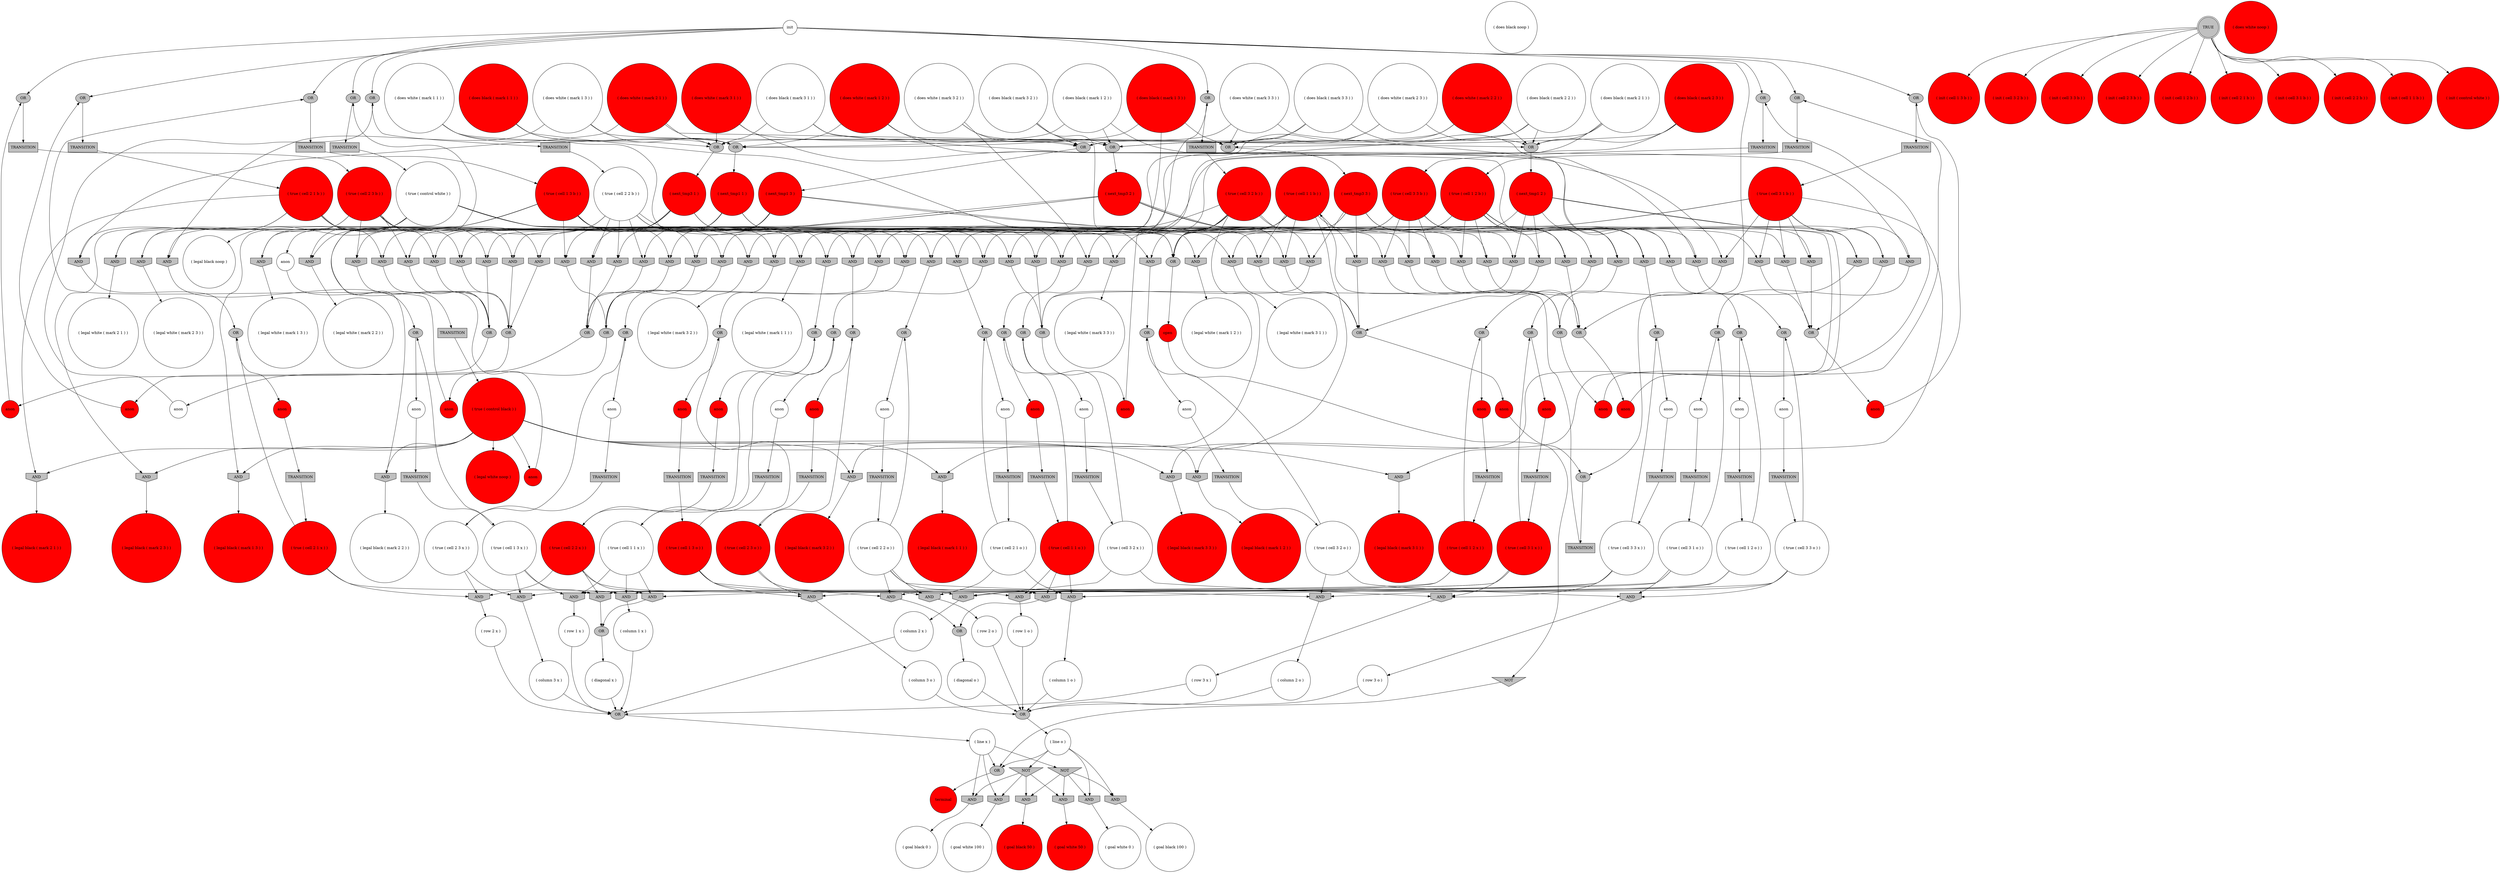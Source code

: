 digraph propNet
{
	"@3110bf99"[shape=ellipse, style= filled, fillcolor=grey, label="OR"]; "@3110bf99"->"@4292eef9"; 
	"@19ca3c6a"[shape=circle, style= filled, fillcolor=red, label="( does black ( mark 1 3 ) )"]; "@19ca3c6a"->"@6bd44467"; "@19ca3c6a"->"@38c57101"; "@19ca3c6a"->"@6db66c18"; 
	"@6189c841"[shape=box, style= filled, fillcolor=grey, label="TRANSITION"]; "@6189c841"->"@6d29cb02"; 
	"@5b16443e"[shape=box, style= filled, fillcolor=grey, label="TRANSITION"]; "@5b16443e"->"@61f283d1"; 
	"@505acb8b"[shape=ellipse, style= filled, fillcolor=grey, label="OR"]; "@505acb8b"->"@78e93be3"; 
	"@2fbb1447"[shape=box, style= filled, fillcolor=grey, label="TRANSITION"]; "@2fbb1447"->"@8801cab"; 
	"@41f6a5e9"[shape=circle, style= filled, fillcolor=red, label="anon"]; "@41f6a5e9"->"@2bffef5a"; 
	"@5a959fa9"[shape=circle, style= filled, fillcolor=red, label="( legal black ( mark 1 3 ) )"]; 
	"@13159de7"[shape=invhouse, style= filled, fillcolor=grey, label="AND"]; "@13159de7"->"@fe87641"; 
	"@64e6c17"[shape=box, style= filled, fillcolor=grey, label="TRANSITION"]; "@64e6c17"->"@45aba779"; 
	"@5a87c958"[shape=invhouse, style= filled, fillcolor=grey, label="AND"]; "@5a87c958"->"@d689844"; 
	"@4ae2f910"[shape=invhouse, style= filled, fillcolor=grey, label="AND"]; "@4ae2f910"->"@5af3a14"; 
	"@7cbda672"[shape=circle, style= filled, fillcolor=white, label="( does black noop )"]; 
	"@46e6e5f1"[shape=circle, style= filled, fillcolor=red, label="anon"]; "@46e6e5f1"->"@6b0d29c2"; 
	"@222f808"[shape=box, style= filled, fillcolor=grey, label="TRANSITION"]; "@222f808"->"@5e0ed38d"; 
	"@67588300"[shape=invhouse, style= filled, fillcolor=grey, label="AND"]; "@67588300"->"@18977673"; 
	"@5eef4879"[shape=ellipse, style= filled, fillcolor=grey, label="OR"]; "@5eef4879"->"@2f7f30a0"; 
	"@513fc475"[shape=circle, style= filled, fillcolor=red, label="( init ( cell 1 3 b ) )"]; 
	"@302b3e2e"[shape=invhouse, style= filled, fillcolor=grey, label="AND"]; "@302b3e2e"->"@5c924417"; 
	"@1bbbefea"[shape=box, style= filled, fillcolor=grey, label="TRANSITION"]; "@1bbbefea"->"@54b0bf64"; 
	"@78dee892"[shape=box, style= filled, fillcolor=grey, label="TRANSITION"]; "@78dee892"->"@1f62fe39"; 
	"@501eb4af"[shape=circle, style= filled, fillcolor=white, label="anon"]; "@501eb4af"->"@3b577220"; 
	"@19ac1e25"[shape=invhouse, style= filled, fillcolor=grey, label="AND"]; "@19ac1e25"->"@2ecaa79e"; 
	"@10bb3372"[shape=circle, style= filled, fillcolor=white, label="( column 1 o )"]; "@10bb3372"->"@15cfd851"; 
	"@48d755a0"[shape=invhouse, style= filled, fillcolor=grey, label="AND"]; "@48d755a0"->"@76e02677"; 
	"@46a32efb"[shape=invhouse, style= filled, fillcolor=grey, label="AND"]; "@46a32efb"->"@78bcf8b5"; 
	"@163bb430"[shape=circle, style= filled, fillcolor=red, label="anon"]; "@163bb430"->"@1d9ee9af"; 
	"@416ed704"[shape=circle, style= filled, fillcolor=red, label="( legal black ( mark 1 1 ) )"]; 
	"@1e837bf5"[shape=invhouse, style= filled, fillcolor=grey, label="AND"]; "@1e837bf5"->"@6721a061"; 
	"@55950722"[shape=invhouse, style= filled, fillcolor=grey, label="AND"]; "@55950722"->"@280685d4"; 
	"@a087c6e"[shape=circle, style= filled, fillcolor=white, label="( diagonal o )"]; "@a087c6e"->"@15cfd851"; 
	"@6195772e"[shape=circle, style= filled, fillcolor=white, label="( legal black ( mark 2 2 ) )"]; 
	"@183c3473"[shape=circle, style= filled, fillcolor=red, label="anon"]; "@183c3473"->"@4f83f9df"; 
	"@11f6c67d"[shape=circle, style= filled, fillcolor=white, label="( goal black 0 )"]; 
	"@5f33bcc2"[shape=circle, style= filled, fillcolor=white, label="( does black ( mark 2 1 ) )"]; "@5f33bcc2"->"@67588300"; "@5f33bcc2"->"@1c48b34d"; "@5f33bcc2"->"@84fc04d"; 
	"@18a062f6"[shape=circle, style= filled, fillcolor=white, label="( column 3 x )"]; "@18a062f6"->"@6417ad4"; 
	"@724df132"[shape=box, style= filled, fillcolor=grey, label="TRANSITION"]; "@724df132"->"@7e207abc"; 
	"@42d7ecc1"[shape=invhouse, style= filled, fillcolor=grey, label="AND"]; "@42d7ecc1"->"@a1d2332"; 
	"@4292eef9"[shape=circle, style= filled, fillcolor=white, label="anon"]; "@4292eef9"->"@5b16443e"; 
	"@55a5cd40"[shape=ellipse, style= filled, fillcolor=grey, label="OR"]; "@55a5cd40"->"@784650ad"; 
	"@8801cab"[shape=circle, style= filled, fillcolor=white, label="( true ( cell 3 3 o ) )"]; "@8801cab"->"@39d36faa"; "@8801cab"->"@3c873f94"; "@8801cab"->"@7e8027cd"; "@8801cab"->"@1b225d5d"; 
	"@4a86dd77"[shape=invhouse, style= filled, fillcolor=grey, label="AND"]; "@4a86dd77"->"@4e2d4656"; 
	"@19fa3f20"[shape=invhouse, style= filled, fillcolor=grey, label="AND"]; "@19fa3f20"->"@7afd3d0d"; 
	"@5c35d5da"[shape=circle, style= filled, fillcolor=red, label="( true ( cell 2 1 x ) )"]; "@5c35d5da"->"@505acb8b"; "@5c35d5da"->"@2c651db0"; "@5c35d5da"->"@4a86dd77"; 
	"@702fdd9e"[shape=invhouse, style= filled, fillcolor=grey, label="AND"]; "@702fdd9e"->"@546cd6f8"; 
	"@30762031"[shape=invhouse, style= filled, fillcolor=grey, label="AND"]; "@30762031"->"@fe87641"; 
	"@6cb433ce"[shape=circle, style= filled, fillcolor=white, label="( legal white ( mark 3 3 ) )"]; 
	"@277b1121"[shape=invtriangle, style= filled, fillcolor=grey, label="NOT"]; "@277b1121"->"@633fa514"; 
	"@36110a42"[shape=circle, style= filled, fillcolor=white, label="( legal white ( mark 2 2 ) )"]; 
	"@5d5775df"[shape=circle, style= filled, fillcolor=white, label="anon"]; "@5d5775df"->"@724df132"; 
	"@6742f991"[shape=invhouse, style= filled, fillcolor=grey, label="AND"]; "@6742f991"->"@502e12e5"; 
	"@d689844"[shape=ellipse, style= filled, fillcolor=grey, label="OR"]; "@d689844"->"@4de49f3c"; 
	"@1b0c366b"[shape=circle, style= filled, fillcolor=white, label="( does white ( mark 3 3 ) )"]; "@1b0c366b"->"@27e0b4d8"; "@1b0c366b"->"@6bd44467"; "@1b0c366b"->"@7b79f9d"; 
	"@1cfe4382"[shape=circle, style= filled, fillcolor=red, label="( init ( cell 3 2 b ) )"]; 
	"@7fe184a1"[shape=circle, style= filled, fillcolor=white, label="anon"]; "@7fe184a1"->"@18142dc4"; 
	"@45553d72"[shape=invhouse, style= filled, fillcolor=grey, label="AND"]; "@45553d72"->"@231d8cb8"; 
	"@1080b7fd"[shape=circle, style= filled, fillcolor=white, label="init"]; "@1080b7fd"->"@4b37537"; "@1080b7fd"->"@6b0d29c2"; "@1080b7fd"->"@72af4b81"; "@1080b7fd"->"@591b1427"; "@1080b7fd"->"@59615389"; "@1080b7fd"->"@52863cf9"; "@1080b7fd"->"@d3eb77e"; "@1080b7fd"->"@2d30b676"; "@1080b7fd"->"@c83a25"; "@1080b7fd"->"@21d4704a"; 
	"@50ec4d43"[shape=invtriangle, style= filled, fillcolor=grey, label="NOT"]; "@50ec4d43"->"@442a188b"; "@50ec4d43"->"@7440dada"; "@50ec4d43"->"@49c49336"; "@50ec4d43"->"@7259f1b0"; 
	"@65e1e6bc"[shape=circle, style= filled, fillcolor=red, label="( legal black ( mark 2 3 ) )"]; 
	"@f3d6fa4"[shape=invhouse, style= filled, fillcolor=grey, label="AND"]; "@f3d6fa4"->"@5c924417"; 
	"@6926efcb"[shape=circle, style= filled, fillcolor=white, label="( does white ( mark 1 1 ) )"]; "@6926efcb"->"@6db66c18"; "@6926efcb"->"@84fc04d"; "@6926efcb"->"@19fa3f20"; 
	"@47ee14d4"[shape=invhouse, style= filled, fillcolor=grey, label="AND"]; "@47ee14d4"->"@6721a061"; 
	"@521b95a"[shape=invhouse, style= filled, fillcolor=grey, label="AND"]; "@521b95a"->"@7c91b50f"; 
	"@422fe512"[shape=invhouse, style= filled, fillcolor=grey, label="AND"]; "@422fe512"->"@7ca63acc"; 
	"@2f7f30a0"[shape=circle, style= filled, fillcolor=red, label="anon"]; "@2f7f30a0"->"@78dee892"; 
	"@5af3a14"[shape=circle, style= filled, fillcolor=red, label="( legal black ( mark 3 3 ) )"]; 
	"@23f5736c"[shape=invhouse, style= filled, fillcolor=grey, label="AND"]; "@23f5736c"->"@110fbbf2"; 
	"@66a01572"[shape=invhouse, style= filled, fillcolor=grey, label="AND"]; "@66a01572"->"@6721a061"; 
	"@ceaf7f0"[shape=ellipse, style= filled, fillcolor=grey, label="OR"]; "@ceaf7f0"->"@163bb430"; 
	"@4ebca121"[shape=ellipse, style= filled, fillcolor=grey, label="OR"]; "@4ebca121"->"@41f6a5e9"; 
	"@502e12e5"[shape=ellipse, style= filled, fillcolor=grey, label="OR"]; "@502e12e5"->"@daa183"; 
	"@61f283d1"[shape=circle, style= filled, fillcolor=white, label="( true ( cell 3 2 o ) )"]; "@61f283d1"->"@3110bf99"; "@61f283d1"->"@639f8c4a"; "@61f283d1"->"@1b225d5d"; 
	"@34e6f781"[shape=circle, style= filled, fillcolor=white, label="( line x )"]; "@34e6f781"->"@1f9907ee"; "@34e6f781"->"@633fa514"; "@34e6f781"->"@50ec4d43"; "@34e6f781"->"@6915fc29"; 
	"@7fb85da4"[shape=invhouse, style= filled, fillcolor=grey, label="AND"]; "@7fb85da4"->"@2ecaa79e"; 
	"@33f85208"[shape=circle, style= filled, fillcolor=red, label="( true ( cell 3 3 b ) )"]; "@33f85208"->"@48e10ee0"; "@33f85208"->"@5bef45fa"; "@33f85208"->"@27e0b4d8"; "@33f85208"->"@c923822"; "@33f85208"->"@6d6dac7b"; "@33f85208"->"@13a7c48c"; "@33f85208"->"@30762031"; "@33f85208"->"@13159de7"; "@33f85208"->"@4ae2f910"; 
	"@3c873f94"[shape=ellipse, style= filled, fillcolor=grey, label="OR"]; "@3c873f94"->"@535f2c97"; 
	"@780e4aa6"[shape=circle, style= filled, fillcolor=red, label="anon"]; "@780e4aa6"->"@591b1427"; 
	"@4d36bf62"[shape=circle, style= filled, fillcolor=white, label="( does black ( mark 1 2 ) )"]; "@4d36bf62"->"@469cbc0d"; "@4d36bf62"->"@45553d72"; "@4d36bf62"->"@6db66c18"; 
	"@6d29cb02"[shape=circle, style= filled, fillcolor=white, label="( true ( cell 1 1 x ) )"]; "@6d29cb02"->"@4a86dd77"; "@6d29cb02"->"@7afd3d0d"; "@6d29cb02"->"@461f909d"; "@6d29cb02"->"@6c847916"; 
	"@40471d1f"[shape=circle, style= filled, fillcolor=white, label="( does black ( mark 3 3 ) )"]; "@40471d1f"->"@5bef45fa"; "@40471d1f"->"@6bd44467"; "@40471d1f"->"@7b79f9d"; 
	"@3cd6fd7f"[shape=circle, style= filled, fillcolor=red, label="( next_tmp3 3 )"]; "@3cd6fd7f"->"@1f10be5d"; "@3cd6fd7f"->"@7c5bc9e5"; "@3cd6fd7f"->"@6fc2a644"; "@3cd6fd7f"->"@595fb8e"; "@3cd6fd7f"->"@634fbcac"; "@3cd6fd7f"->"@79708fc8"; 
	"@672825c9"[shape=circle, style= filled, fillcolor=white, label="( does white ( mark 1 3 ) )"]; "@672825c9"->"@5b09f852"; "@672825c9"->"@6bd44467"; "@672825c9"->"@6db66c18"; 
	"@52863cf9"[shape=ellipse, style= filled, fillcolor=grey, label="OR"]; "@52863cf9"->"@433b8611"; 
	"@6901960a"[shape=circle, style= filled, fillcolor=white, label="anon"]; "@6901960a"->"@41282ad4"; 
	"@68f392bc"[shape=circle, style= filled, fillcolor=red, label="( next_tmp1 2 )"]; "@68f392bc"->"@f3d6fa4"; "@68f392bc"->"@12fb2dad"; "@68f392bc"->"@6d6dac7b"; "@68f392bc"->"@23f5736c"; "@68f392bc"->"@1e837bf5"; "@68f392bc"->"@5a87c958"; 
	"@18142dc4"[shape=box, style= filled, fillcolor=grey, label="TRANSITION"]; "@18142dc4"->"@4097e5d4"; 
	"@3077c82"[shape=invhouse, style= filled, fillcolor=grey, label="AND"]; "@3077c82"->"@467f906b"; 
	"@520b18a8"[shape=circle, style= filled, fillcolor=white, label="( true ( cell 3 1 o ) )"]; "@520b18a8"->"@17b45674"; "@520b18a8"->"@6ce21f5d"; "@520b18a8"->"@1b225d5d"; "@520b18a8"->"@724715dd"; 
	"@28500060"[shape=circle, style= filled, fillcolor=red, label="( next_tmp1 3 )"]; "@28500060"->"@461677cd"; "@28500060"->"@47ee14d4"; "@28500060"->"@bd5c429"; "@28500060"->"@2ea089d4"; "@28500060"->"@2ab08afc"; "@28500060"->"@3a77ef2e"; 
	"@7c91b50f"[shape=ellipse, style= filled, fillcolor=grey, label="OR"]; "@7c91b50f"->"@42062bad"; 
	"@18977673"[shape=ellipse, style= filled, fillcolor=grey, label="OR"]; "@18977673"->"@7fe184a1"; 
	"@79708fc8"[shape=invhouse, style= filled, fillcolor=grey, label="AND"]; "@79708fc8"->"@110fbbf2"; 
	"@6e9c92a3"[shape=invhouse, style= filled, fillcolor=grey, label="AND"]; "@6e9c92a3"->"@1146eae3"; 
	"@15cfd851"[shape=ellipse, style= filled, fillcolor=grey, label="OR"]; "@15cfd851"->"@82b907"; 
	"@233059cc"[shape=box, style= filled, fillcolor=grey, label="TRANSITION"]; "@233059cc"->"@4238365d"; 
	"@37872284"[shape=circle, style= filled, fillcolor=white, label="( legal white ( mark 1 1 ) )"]; 
	"@5bef45fa"[shape=invhouse, style= filled, fillcolor=grey, label="AND"]; "@5bef45fa"->"@3c873f94"; 
	"@bd5c429"[shape=invhouse, style= filled, fillcolor=grey, label="AND"]; "@bd5c429"->"@5c924417"; 
	"@65b2b2f0"[shape=invhouse, style= filled, fillcolor=grey, label="AND"]; "@65b2b2f0"->"@30868754"; 
	"@2f97b981"[shape=circle, style= filled, fillcolor=red, label="open"]; "@2f97b981"->"@277b1121"; 
	"@40868ba"[shape=circle, style= filled, fillcolor=red, label="( init ( cell 3 3 b ) )"]; 
	"@19e6018b"[shape=invhouse, style= filled, fillcolor=grey, label="AND"]; "@19e6018b"->"@3110bf99"; 
	"@1ad91a94"[shape=circle, style= filled, fillcolor=red, label="( true ( cell 3 1 b ) )"]; "@1ad91a94"->"@6e9c92a3"; "@1ad91a94"->"@42d7ecc1"; "@1ad91a94"->"@48e10ee0"; "@1ad91a94"->"@14b3fd5d"; "@1ad91a94"->"@12fb2dad"; "@1ad91a94"->"@7b1ae274"; "@1ad91a94"->"@4aef5dca"; "@1ad91a94"->"@634fbcac"; "@1ad91a94"->"@2a1a3ee9"; 
	"@78e93be3"[shape=circle, style= filled, fillcolor=red, label="anon"]; "@78e93be3"->"@45c9d650"; 
	"@e8f3c43"[shape=invhouse, style= filled, fillcolor=grey, label="AND"]; "@e8f3c43"->"@185af219"; 
	"@416ba050"[shape=invhouse, style= filled, fillcolor=grey, label="AND"]; "@416ba050"->"@505acb8b"; 
	"@563ee26"[shape=circle, style= filled, fillcolor=white, label="( does black ( mark 3 2 ) )"]; "@563ee26"->"@469cbc0d"; "@563ee26"->"@19e6018b"; "@563ee26"->"@7b79f9d"; 
	"@24aebe95"[shape=circle, style= filled, fillcolor=red, label="( does white ( mark 3 1 ) )"]; "@24aebe95"->"@7b1ae274"; "@24aebe95"->"@84fc04d"; "@24aebe95"->"@7b79f9d"; 
	"@7fb3815e"[shape=circle, style= filled, fillcolor=white, label="( true ( cell 1 2 o ) )"]; "@7fb3815e"->"@639f8c4a"; "@7fb3815e"->"@231d8cb8"; "@7fb3815e"->"@6c03f4f7"; 
	"@12da712a"[shape=box, style= filled, fillcolor=grey, label="TRANSITION"]; "@12da712a"->"@fb5449d"; 
	"@4238365d"[shape=circle, style= filled, fillcolor=red, label="( true ( cell 1 2 b ) )"]; "@4238365d"->"@f3d6fa4"; "@4238365d"->"@48e10ee0"; "@4238365d"->"@595fb8e"; "@4238365d"->"@6195c653"; "@4238365d"->"@bd5c429"; "@4238365d"->"@302b3e2e"; "@4238365d"->"@45553d72"; "@4238365d"->"@52cc6a6e"; "@4238365d"->"@7a6229e9"; 
	"@65931596"[shape=circle, style= filled, fillcolor=white, label="( does white ( mark 2 3 ) )"]; "@65931596"->"@e8f3c43"; "@65931596"->"@6bd44467"; "@65931596"->"@1c48b34d"; 
	"@66abad8f"[shape=circle, style= filled, fillcolor=red, label="anon"]; "@66abad8f"->"@d3eb77e"; 
	"@38c57101"[shape=invhouse, style= filled, fillcolor=grey, label="AND"]; "@38c57101"->"@ceaf7f0"; 
	"@d3eb77e"[shape=ellipse, style= filled, fillcolor=grey, label="OR"]; "@d3eb77e"->"@54c8ab35"; 
	"@461541fb"[shape=box, style= filled, fillcolor=grey, label="TRANSITION"]; "@461541fb"->"@288a037e"; 
	"@1ffc159e"[shape=circle, style= filled, fillcolor=red, label="anon"]; "@1ffc159e"->"@4b37537"; 
	"@6e6a937"[shape=circle, style= filled, fillcolor=white, label="( row 1 x )"]; "@6e6a937"->"@6417ad4"; 
	"@1f10be5d"[shape=invhouse, style= filled, fillcolor=grey, label="AND"]; "@1f10be5d"->"@1dbf4413"; 
	"@317fd5ad"[shape=circle, style= filled, fillcolor=red, label="( init ( cell 2 3 b ) )"]; 
	"@288a037e"[shape=circle, style= filled, fillcolor=white, label="( true ( cell 2 3 x ) )"]; "@288a037e"->"@2c651db0"; "@288a037e"->"@77a3e2f7"; "@288a037e"->"@185af219"; 
	"@4cf1d2a4"[shape=ellipse, style= filled, fillcolor=grey, label="OR"]; "@4cf1d2a4"->"@183c3473"; 
	"@6de29ecd"[shape=circle, style= filled, fillcolor=white, label="( goal white 0 )"]; 
	"@17b45674"[shape=invhouse, style= filled, fillcolor=grey, label="AND"]; "@17b45674"->"@10bb3372"; 
	"@64c6e553"[shape=circle, style= filled, fillcolor=red, label="( does white ( mark 2 1 ) )"]; "@64c6e553"->"@416ba050"; "@64c6e553"->"@1c48b34d"; "@64c6e553"->"@84fc04d"; 
	"@7b35f90"[shape=circle, style= filled, fillcolor=white, label="anon"]; "@7b35f90"->"@6189c841"; 
	"@63664f8b"[shape=invhouse, style= filled, fillcolor=grey, label="AND"]; "@63664f8b"->"@37872284"; 
	"@4d62a96e"[shape=circle, style= filled, fillcolor=white, label="( column 2 x )"]; "@4d62a96e"->"@6417ad4"; 
	"@5bfe1db2"[shape=circle, style= filled, fillcolor=red, label="( next_tmp3 2 )"]; "@5bfe1db2"->"@3f08e8b"; "@5bfe1db2"->"@7fb85da4"; "@5bfe1db2"->"@14b3fd5d"; "@5bfe1db2"->"@1b754fb1"; "@5bfe1db2"->"@13a7c48c"; "@5bfe1db2"->"@66a01572"; 
	"@2bda037e"[shape=circle, style= filled, fillcolor=red, label="( next_tmp3 1 )"]; "@2bda037e"->"@19ac1e25"; "@2bda037e"->"@343b79ee"; "@2bda037e"->"@302b3e2e"; "@2bda037e"->"@e7858ab"; "@2bda037e"->"@13159de7"; "@2bda037e"->"@61d547f5"; 
	"@7acc53cc"[shape=circle, style= filled, fillcolor=white, label="anon"]; "@7acc53cc"->"@461541fb"; 
	"@41b5e3ad"[shape=invhouse, style= filled, fillcolor=grey, label="AND"]; "@41b5e3ad"->"@2ecaa79e"; 
	"@6a05b14f"[shape=box, style= filled, fillcolor=grey, label="TRANSITION"]; "@6a05b14f"->"@57afb22a"; 
	"@6721a061"[shape=ellipse, style= filled, fillcolor=grey, label="OR"]; "@6721a061"->"@50a8752c"; 
	"@1d9ee9af"[shape=box, style= filled, fillcolor=grey, label="TRANSITION"]; "@1d9ee9af"->"@71794a83"; 
	"@1dbf4413"[shape=ellipse, style= filled, fillcolor=grey, label="OR"]; "@1dbf4413"->"@780e4aa6"; 
	"@37a83998"[shape=circle, style= filled, fillcolor=red, label="( true ( cell 2 1 b ) )"]; "@37a83998"->"@1f10be5d"; "@37a83998"->"@3077c82"; "@37a83998"->"@48e10ee0"; "@37a83998"->"@67588300"; "@37a83998"->"@1b754fb1"; "@37a83998"->"@416ba050"; "@37a83998"->"@2ea089d4"; "@37a83998"->"@702fdd9e"; "@37a83998"->"@10e156cd"; 
	"@57afb22a"[shape=circle, style= filled, fillcolor=white, label="( true ( control white ) )"]; "@57afb22a"->"@42d7ecc1"; "@57afb22a"->"@5d5775df"; "@57afb22a"->"@1055e4f3"; "@57afb22a"->"@6eb036af"; "@57afb22a"->"@422fe512"; "@57afb22a"->"@c923822"; "@57afb22a"->"@702fdd9e"; "@57afb22a"->"@46a32efb"; "@57afb22a"->"@3cc18efc"; "@57afb22a"->"@63664f8b"; "@57afb22a"->"@7a6229e9"; 
	"@cf08fae"[shape=circle, style= filled, fillcolor=red, label="( does white ( mark 1 2 ) )"]; "@cf08fae"->"@469cbc0d"; "@cf08fae"->"@52cc6a6e"; "@cf08fae"->"@6db66c18"; 
	"@633fa514"[shape=ellipse, style= filled, fillcolor=grey, label="OR"]; "@633fa514"->"@676ef6f3"; 
	"@5fa8881b"[shape=circle, style= filled, fillcolor=red, label="( init ( cell 1 2 b ) )"]; 
	"@6b6b1935"[shape=invhouse, style= filled, fillcolor=grey, label="AND"]; "@6b6b1935"->"@61025594"; 
	"@7ef1accd"[shape=invhouse, style= filled, fillcolor=grey, label="AND"]; "@7ef1accd"->"@4ebca121"; 
	"@29a8da42"[shape=circle, style= filled, fillcolor=red, label="( true ( cell 1 2 x ) )"]; "@29a8da42"->"@4cf1d2a4"; "@29a8da42"->"@5b8b9802"; "@29a8da42"->"@461f909d"; 
	"@72af4b81"[shape=ellipse, style= filled, fillcolor=grey, label="OR"]; "@72af4b81"->"@233059cc"; 
	"@1e5e7e66"[shape=circle, style= filled, fillcolor=white, label="( true ( cell 3 3 x ) )"]; "@1e5e7e66"->"@475170bc"; "@1e5e7e66"->"@48d755a0"; "@1e5e7e66"->"@77a3e2f7"; "@1e5e7e66"->"@6c847916"; 
	"@10e156cd"[shape=invhouse, style= filled, fillcolor=grey, label="AND"]; "@10e156cd"->"@1dbf4413"; 
	"@4373e9ea"[shape=circle, style= filled, fillcolor=white, label="( true ( cell 2 2 b ) )"]; "@4373e9ea"->"@48e10ee0"; "@4373e9ea"->"@6fc2a644"; "@4373e9ea"->"@461677cd"; "@4373e9ea"->"@7ef1accd"; "@4373e9ea"->"@3cc18efc"; "@4373e9ea"->"@2b842bd6"; "@4373e9ea"->"@26170092"; "@4373e9ea"->"@61d547f5"; "@4373e9ea"->"@55950722"; 
	"@343b79ee"[shape=invhouse, style= filled, fillcolor=grey, label="AND"]; "@343b79ee"->"@110fbbf2"; 
	"@715a728a"[shape=invtriangle, style= filled, fillcolor=grey, label="NOT"]; "@715a728a"->"@1f9907ee"; "@715a728a"->"@49c49336"; "@715a728a"->"@7259f1b0"; "@715a728a"->"@6915fc29"; 
	"@3413e5b7"[shape=box, style= filled, fillcolor=grey, label="TRANSITION"]; "@3413e5b7"->"@68481f8e"; 
	"@18ec9ac8"[shape=circle, style= filled, fillcolor=white, label="anon"]; "@18ec9ac8"->"@14e7dc19"; 
	"@84fc04d"[shape=ellipse, style= filled, fillcolor=grey, label="OR"]; "@84fc04d"->"@2bda037e"; 
	"@676ef6f3"[shape=circle, style= filled, fillcolor=red, label="terminal"]; 
	"@63a4c512"[shape=ellipse, style= filled, fillcolor=grey, label="OR"]; "@63a4c512"->"@568653d9"; 
	"@1d0dbe25"[shape=circle, style= filled, fillcolor=red, label="( goal black 50 )"]; 
	"@12fb2dad"[shape=invhouse, style= filled, fillcolor=grey, label="AND"]; "@12fb2dad"->"@1146eae3"; 
	"@591b1427"[shape=ellipse, style= filled, fillcolor=grey, label="OR"]; "@591b1427"->"@647c2ed9"; 
	"@2c651db0"[shape=invhouse, style= filled, fillcolor=grey, label="AND"]; "@2c651db0"->"@613c9936"; 
	"@4aef5dca"[shape=invhouse, style= filled, fillcolor=grey, label="AND"]; "@4aef5dca"->"@724715dd"; 
	"@8463d02"[shape=invhouse, style= filled, fillcolor=grey, label="AND"]; "@8463d02"->"@416ed704"; 
	"@7afd3d0d"[shape=ellipse, style= filled, fillcolor=grey, label="OR"]; "@7afd3d0d"->"@7b35f90"; 
	"@42062bad"[shape=circle, style= filled, fillcolor=red, label="anon"]; "@42062bad"->"@3413e5b7"; 
	"@546cd6f8"[shape=circle, style= filled, fillcolor=white, label="( legal white ( mark 2 1 ) )"]; 
	"@2a1a3ee9"[shape=invhouse, style= filled, fillcolor=grey, label="AND"]; "@2a1a3ee9"->"@4037e7eb"; 
	"@a00fab5"[shape=circle, style= filled, fillcolor=red, label="( true ( cell 2 3 b ) )"]; "@a00fab5"->"@48e10ee0"; "@a00fab5"->"@19ac1e25"; "@a00fab5"->"@5c37d85e"; "@a00fab5"->"@7fb85da4"; "@a00fab5"->"@521b95a"; "@a00fab5"->"@e8f3c43"; "@a00fab5"->"@422fe512"; "@a00fab5"->"@3a77ef2e"; "@a00fab5"->"@41b5e3ad"; 
	"@44138d67"[shape=circle, style= filled, fillcolor=red, label="( init ( cell 2 1 b ) )"]; 
	"@71794a83"[shape=circle, style= filled, fillcolor=red, label="( true ( cell 1 3 o ) )"]; "@71794a83"->"@39d36faa"; "@71794a83"->"@6ce21f5d"; "@71794a83"->"@ceaf7f0"; "@71794a83"->"@6c03f4f7"; 
	"@469cbc0d"[shape=ellipse, style= filled, fillcolor=grey, label="OR"]; "@469cbc0d"->"@5bfe1db2"; 
	"@224a2971"[shape=circle, style= filled, fillcolor=white, label="( column 3 o )"]; "@224a2971"->"@15cfd851"; 
	"@54c8ab35"[shape=box, style= filled, fillcolor=grey, label="TRANSITION"]; "@54c8ab35"->"@33f85208"; 
	"@5b8b9802"[shape=invhouse, style= filled, fillcolor=grey, label="AND"]; "@5b8b9802"->"@4d62a96e"; 
	"@2d30b676"[shape=ellipse, style= filled, fillcolor=grey, label="OR"]; "@2d30b676"->"@1bbbefea"; 
	"@61025594"[shape=ellipse, style= filled, fillcolor=grey, label="OR"]; "@61025594"->"@6040994d"; 
	"@2b842bd6"[shape=invhouse, style= filled, fillcolor=grey, label="AND"]; "@2b842bd6"->"@63a4c512"; 
	"@6372d3ed"[shape=circle, style= filled, fillcolor=red, label="( next_tmp1 1 )"]; "@6372d3ed"->"@6e9c92a3"; "@6372d3ed"->"@1fb1697"; "@6372d3ed"->"@10e156cd"; "@6372d3ed"->"@30762031"; "@6372d3ed"->"@41b5e3ad"; "@6372d3ed"->"@55950722"; 
	"@5f532e"[shape=box, style= filled, fillcolor=grey, label="TRANSITION"]; "@5f532e"->"@a00fab5"; 
	"@17359c0b"[shape=invhouse, style= filled, fillcolor=grey, label="AND"]; "@17359c0b"->"@5a959fa9"; 
	"@7b79f9d"[shape=ellipse, style= filled, fillcolor=grey, label="OR"]; "@7b79f9d"->"@28500060"; 
	"@3b577220"[shape=box, style= filled, fillcolor=grey, label="TRANSITION"]; "@3b577220"->"@c91386c"; 
	"@4e2d4656"[shape=circle, style= filled, fillcolor=white, label="( column 1 x )"]; "@4e2d4656"->"@6417ad4"; 
	"@2ab08afc"[shape=invhouse, style= filled, fillcolor=grey, label="AND"]; "@2ab08afc"->"@d689844"; 
	"@467f906b"[shape=circle, style= filled, fillcolor=red, label="( legal black ( mark 2 1 ) )"]; 
	"@38665a9a"[shape=circle, style= filled, fillcolor=red, label="( does black ( mark 2 3 ) )"]; "@38665a9a"->"@521b95a"; "@38665a9a"->"@6bd44467"; "@38665a9a"->"@1c48b34d"; 
	"@5b09f852"[shape=invhouse, style= filled, fillcolor=grey, label="AND"]; "@5b09f852"->"@55a5cd40"; 
	"@48e10ee0"[shape=ellipse, style= filled, fillcolor=grey, label="OR"]; "@48e10ee0"->"@2f97b981"; 
	"@7c5bc9e5"[shape=invhouse, style= filled, fillcolor=grey, label="AND"]; "@7c5bc9e5"->"@6721a061"; 
	"@442a188b"[shape=invhouse, style= filled, fillcolor=grey, label="AND"]; "@442a188b"->"@3dc4baf4"; 
	"@5c37d85e"[shape=invhouse, style= filled, fillcolor=grey, label="AND"]; "@5c37d85e"->"@65e1e6bc"; 
	"@34bba4df"[shape=circle, style= filled, fillcolor=red, label="anon"]; "@34bba4df"->"@59615389"; 
	"@357c5b44"[shape=circle, style= filled, fillcolor=white, label="( column 2 o )"]; "@357c5b44"->"@15cfd851"; 
	"@3c02b115"[shape=circle, style= filled, fillcolor=red, label="( legal black ( mark 1 2 ) )"]; 
	"@1b754fb1"[shape=invhouse, style= filled, fillcolor=grey, label="AND"]; "@1b754fb1"->"@1dbf4413"; 
	"@14b3fd5d"[shape=invhouse, style= filled, fillcolor=grey, label="AND"]; "@14b3fd5d"->"@1146eae3"; 
	"@6195c653"[shape=invhouse, style= filled, fillcolor=grey, label="AND"]; "@6195c653"->"@3c02b115"; 
	"@7e8027cd"[shape=invhouse, style= filled, fillcolor=grey, label="AND"]; "@7e8027cd"->"@11a19fe5"; 
	"@c923822"[shape=invhouse, style= filled, fillcolor=grey, label="AND"]; "@c923822"->"@6cb433ce"; 
	"@7440dada"[shape=invhouse, style= filled, fillcolor=grey, label="AND"]; "@7440dada"->"@6de29ecd"; 
	"@613c9936"[shape=circle, style= filled, fillcolor=white, label="( row 2 x )"]; "@613c9936"->"@6417ad4"; 
	"@52cc6a6e"[shape=invhouse, style= filled, fillcolor=grey, label="AND"]; "@52cc6a6e"->"@4cf1d2a4"; 
	"@44b0c913"[shape=circle, style= filled, fillcolor=white, label="( row 3 o )"]; "@44b0c913"->"@15cfd851"; 
	"@3de9d6d3"[shape=circle, style= filled, fillcolor=red, label="( legal white noop )"]; 
	"@14e7dc19"[shape=box, style= filled, fillcolor=grey, label="TRANSITION"]; "@14e7dc19"->"@520b18a8"; 
	"@21d4704a"[shape=ellipse, style= filled, fillcolor=grey, label="OR"]; "@21d4704a"->"@69a5d3d"; 
	"@280685d4"[shape=ellipse, style= filled, fillcolor=grey, label="OR"]; "@280685d4"->"@443c35d3"; 
	"@4f83f9df"[shape=box, style= filled, fillcolor=grey, label="TRANSITION"]; "@4f83f9df"->"@29a8da42"; 
	"@568653d9"[shape=circle, style= filled, fillcolor=white, label="anon"]; "@568653d9"->"@64e6c17"; 
	"@6eb036af"[shape=invhouse, style= filled, fillcolor=grey, label="AND"]; "@6eb036af"->"@6063762d"; 
	"@6d6dac7b"[shape=invhouse, style= filled, fillcolor=grey, label="AND"]; "@6d6dac7b"->"@fe87641"; 
	"@e7858ab"[shape=invhouse, style= filled, fillcolor=grey, label="AND"]; "@e7858ab"->"@d689844"; 
	"@49c49336"[shape=invhouse, style= filled, fillcolor=grey, label="AND"]; "@49c49336"->"@48a7406c"; 
	"@6c03f4f7"[shape=invhouse, style= filled, fillcolor=grey, label="AND"]; "@6c03f4f7"->"@265e24be"; 
	"@c91386c"[shape=circle, style= filled, fillcolor=white, label="( true ( cell 3 2 x ) )"]; "@c91386c"->"@48d755a0"; "@c91386c"->"@5b8b9802"; "@c91386c"->"@30868754"; 
	"@1ae3825e"[shape=circle, style= filled, fillcolor=red, label="( true ( cell 1 3 b ) )"]; "@1ae3825e"->"@5b09f852"; "@1ae3825e"->"@48e10ee0"; "@1ae3825e"->"@3f08e8b"; "@1ae3825e"->"@46a32efb"; "@1ae3825e"->"@e7858ab"; "@1ae3825e"->"@38c57101"; "@1ae3825e"->"@2ab08afc"; "@1ae3825e"->"@5a87c958"; "@1ae3825e"->"@17359c0b"; 
	"@7277073c"[shape=box, style= filled, fillcolor=grey, label="TRANSITION"]; "@7277073c"->"@1e5e7e66"; 
	"@82b907"[shape=circle, style= filled, fillcolor=white, label="( line o )"]; "@82b907"->"@633fa514"; "@82b907"->"@442a188b"; "@82b907"->"@7440dada"; "@82b907"->"@715a728a"; 
	"@78bcf8b5"[shape=circle, style= filled, fillcolor=white, label="( legal white ( mark 1 3 ) )"]; 
	"@317b06ff"[shape=circle, style= filled, fillcolor=red, label="( init ( cell 3 1 b ) )"]; 
	"@4037e7eb"[shape=circle, style= filled, fillcolor=red, label="( legal black ( mark 3 1 ) )"]; 
	"@469f6ecc"[shape=circle, style= filled, fillcolor=white, label="( does black ( mark 3 1 ) )"]; "@469f6ecc"->"@4aef5dca"; "@469f6ecc"->"@84fc04d"; "@469f6ecc"->"@7b79f9d"; 
	"@a1d2332"[shape=circle, style= filled, fillcolor=white, label="( legal white ( mark 3 1 ) )"]; 
	"@1055e4f3"[shape=circle, style= filled, fillcolor=white, label="( legal black noop )"]; 
	"@5c924417"[shape=ellipse, style= filled, fillcolor=grey, label="OR"]; "@5c924417"->"@6b4717c"; 
	"@45c9d650"[shape=box, style= filled, fillcolor=grey, label="TRANSITION"]; "@45c9d650"->"@5c35d5da"; 
	"@6b0d29c2"[shape=ellipse, style= filled, fillcolor=grey, label="OR"]; "@6b0d29c2"->"@1cba556e"; 
	"@6ce21f5d"[shape=invhouse, style= filled, fillcolor=grey, label="AND"]; "@6ce21f5d"->"@11a19fe5"; 
	"@68481f8e"[shape=circle, style= filled, fillcolor=red, label="( true ( cell 2 3 o ) )"]; "@68481f8e"->"@39d36faa"; "@68481f8e"->"@7c91b50f"; "@68481f8e"->"@8619c73"; 
	"@68242e51"[shape=circle, style= filled, fillcolor=white, label="( goal white 100 )"]; 
	"@1f62fe39"[shape=circle, style= filled, fillcolor=red, label="( true ( cell 3 1 x ) )"]; "@1f62fe39"->"@6742f991"; "@1f62fe39"->"@5eef4879"; "@1f62fe39"->"@48d755a0"; "@1f62fe39"->"@4a86dd77"; 
	"@6417ad4"[shape=ellipse, style= filled, fillcolor=grey, label="OR"]; "@6417ad4"->"@34e6f781"; 
	"@76e02677"[shape=circle, style= filled, fillcolor=white, label="( row 3 x )"]; "@76e02677"->"@6417ad4"; 
	"@8619c73"[shape=invhouse, style= filled, fillcolor=grey, label="AND"]; "@8619c73"->"@58d82653"; 
	"@77a3e2f7"[shape=invhouse, style= filled, fillcolor=grey, label="AND"]; "@77a3e2f7"->"@18a062f6"; 
	"@647c2ed9"[shape=box, style= filled, fillcolor=grey, label="TRANSITION"]; "@647c2ed9"->"@37a83998"; 
	"@4de49f3c"[shape=circle, style= filled, fillcolor=red, label="anon"]; "@4de49f3c"->"@52863cf9"; 
	"@26170092"[shape=invhouse, style= filled, fillcolor=grey, label="AND"]; "@26170092"->"@6195772e"; 
	"@1f9907ee"[shape=invhouse, style= filled, fillcolor=grey, label="AND"]; "@1f9907ee"->"@11f6c67d"; 
	"@7b1ae274"[shape=invhouse, style= filled, fillcolor=grey, label="AND"]; "@7b1ae274"->"@5eef4879"; 
	"@5e0ed38d"[shape=circle, style= filled, fillcolor=white, label="( true ( cell 1 3 x ) )"]; "@5e0ed38d"->"@6742f991"; "@5e0ed38d"->"@55a5cd40"; "@5e0ed38d"->"@77a3e2f7"; "@5e0ed38d"->"@461f909d"; 
	"@7ac28e11"[shape=circle, style= filled, fillcolor=red, label="anon"]; "@7ac28e11"->"@c83a25"; 
	"@59615389"[shape=ellipse, style= filled, fillcolor=grey, label="OR"]; "@59615389"->"@6a05b14f"; 
	"@4e22d17"[shape=circle, style= filled, fillcolor=red, label="( init ( cell 2 2 b ) )"]; 
	"@3fa56a3e"[shape=circle, style= filled, fillcolor=red, label="( init ( cell 1 1 b ) )"]; 
	"@265e24be"[shape=circle, style= filled, fillcolor=white, label="( row 1 o )"]; "@265e24be"->"@15cfd851"; 
	"@47ffa006"[shape=circle, style= filled, fillcolor=white, label="( legal white ( mark 1 2 ) )"]; 
	"@724715dd"[shape=ellipse, style= filled, fillcolor=grey, label="OR"]; "@724715dd"->"@18ec9ac8"; 
	"@7a1a3d09"[shape=circle, style= filled, fillcolor=red, label="( legal black ( mark 3 2 ) )"]; 
	"@6915fc29"[shape=invhouse, style= filled, fillcolor=grey, label="AND"]; "@6915fc29"->"@68242e51"; 
	"@1c48b34d"[shape=ellipse, style= filled, fillcolor=grey, label="OR"]; "@1c48b34d"->"@68f392bc"; 
	"@6c847916"[shape=invhouse, style= filled, fillcolor=grey, label="AND"]; "@6c847916"->"@502e12e5"; 
	"@52cf284b"[shape=circle, style= filled, fillcolor=red, label="( true ( cell 2 2 x ) )"]; "@52cf284b"->"@6742f991"; "@52cf284b"->"@2c651db0"; "@52cf284b"->"@5b8b9802"; "@52cf284b"->"@4ebca121"; "@52cf284b"->"@6c847916"; 
	"@6063762d"[shape=circle, style= filled, fillcolor=white, label="( legal white ( mark 3 2 ) )"]; 
	"@443c35d3"[shape=circle, style= filled, fillcolor=white, label="anon"]; "@443c35d3"->"@21d4704a"; 
	"@7e207abc"[shape=circle, style= filled, fillcolor=red, label="( true ( control black ) )"]; "@7e207abc"->"@3077c82"; "@7e207abc"->"@5c37d85e"; "@7e207abc"->"@34bba4df"; "@7e207abc"->"@6195c653"; "@7e207abc"->"@8463d02"; "@7e207abc"->"@6eaf2c57"; "@7e207abc"->"@26170092"; "@7e207abc"->"@2a1a3ee9"; "@7e207abc"->"@3de9d6d3"; "@7e207abc"->"@4ae2f910"; "@7e207abc"->"@17359c0b"; 
	"@6bd44467"[shape=ellipse, style= filled, fillcolor=grey, label="OR"]; "@6bd44467"->"@3cd6fd7f"; 
	"@634fbcac"[shape=invhouse, style= filled, fillcolor=grey, label="AND"]; "@634fbcac"->"@1146eae3"; 
	"@7259f1b0"[shape=invhouse, style= filled, fillcolor=grey, label="AND"]; "@7259f1b0"->"@1d0dbe25"; 
	"@2bffef5a"[shape=box, style= filled, fillcolor=grey, label="TRANSITION"]; "@2bffef5a"->"@52cf284b"; 
	"@1146eae3"[shape=ellipse, style= filled, fillcolor=grey, label="OR"]; "@1146eae3"->"@46e6e5f1"; 
	"@11a19fe5"[shape=ellipse, style= filled, fillcolor=grey, label="OR"]; "@11a19fe5"->"@a087c6e"; 
	"@fe87641"[shape=ellipse, style= filled, fillcolor=grey, label="OR"]; "@fe87641"->"@66abad8f"; 
	"@c83a25"[shape=ellipse, style= filled, fillcolor=grey, label="OR"]; "@c83a25"->"@5f532e"; 
	"@535f2c97"[shape=circle, style= filled, fillcolor=white, label="anon"]; "@535f2c97"->"@2fbb1447"; 
	"@27e0b4d8"[shape=invhouse, style= filled, fillcolor=grey, label="AND"]; "@27e0b4d8"->"@475170bc"; 
	"@3cc18efc"[shape=invhouse, style= filled, fillcolor=grey, label="AND"]; "@3cc18efc"->"@36110a42"; 
	"@1fb1697"[shape=invhouse, style= filled, fillcolor=grey, label="AND"]; "@1fb1697"->"@110fbbf2"; 
	"@d743d55"[shape=circle, style= filled, fillcolor=white, label="( does black ( mark 2 2 ) )"]; "@d743d55"->"@469cbc0d"; "@d743d55"->"@2b842bd6"; "@d743d55"->"@1c48b34d"; 
	"@185af219"[shape=ellipse, style= filled, fillcolor=grey, label="OR"]; "@185af219"->"@7acc53cc"; 
	"@179bafa7"[shape=circle, style= filled, fillcolor=white, label="( does white ( mark 3 2 ) )"]; "@179bafa7"->"@469cbc0d"; "@179bafa7"->"@65b2b2f0"; "@179bafa7"->"@7b79f9d"; 
	"@daa183"[shape=circle, style= filled, fillcolor=white, label="( diagonal x )"]; "@daa183"->"@6417ad4"; 
	"@461f909d"[shape=invhouse, style= filled, fillcolor=grey, label="AND"]; "@461f909d"->"@6e6a937"; 
	"@fb5449d"[shape=circle, style= filled, fillcolor=red, label="( true ( cell 1 1 o ) )"]; "@fb5449d"->"@7e8027cd"; "@fb5449d"->"@17b45674"; "@fb5449d"->"@61025594"; "@fb5449d"->"@6c03f4f7"; 
	"@475170bc"[shape=ellipse, style= filled, fillcolor=grey, label="OR"]; "@475170bc"->"@33c06b38"; 
	"@6b4717c"[shape=circle, style= filled, fillcolor=red, label="anon"]; "@6b4717c"->"@72af4b81"; 
	"@461677cd"[shape=invhouse, style= filled, fillcolor=grey, label="AND"]; "@461677cd"->"@280685d4"; 
	"@6040994d"[shape=circle, style= filled, fillcolor=red, label="anon"]; "@6040994d"->"@12da712a"; 
	"@3f08e8b"[shape=invhouse, style= filled, fillcolor=grey, label="AND"]; "@3f08e8b"->"@d689844"; 
	"@13a7c48c"[shape=invhouse, style= filled, fillcolor=grey, label="AND"]; "@13a7c48c"->"@fe87641"; 
	"@6eaf2c57"[shape=invhouse, style= filled, fillcolor=grey, label="AND"]; "@6eaf2c57"->"@7a1a3d09"; 
	"@1cba556e"[shape=box, style= filled, fillcolor=grey, label="TRANSITION"]; "@1cba556e"->"@1ad91a94"; 
	"@61d547f5"[shape=invhouse, style= filled, fillcolor=grey, label="AND"]; "@61d547f5"->"@280685d4"; 
	"@4b37537"[shape=ellipse, style= filled, fillcolor=grey, label="OR"]; "@4b37537"->"@4260500f"; 
	"@639f8c4a"[shape=invhouse, style= filled, fillcolor=grey, label="AND"]; "@639f8c4a"->"@357c5b44"; 
	"@2181ba0"[shape=circle, style= filled, fillcolor=red, label="( does white noop )"]; 
	"@54b0bf64"[shape=circle, style= filled, fillcolor=red, label="( true ( cell 1 1 b ) )"]; "@54b0bf64"->"@48e10ee0"; "@54b0bf64"->"@7c5bc9e5"; "@54b0bf64"->"@47ee14d4"; "@54b0bf64"->"@6b6b1935"; "@54b0bf64"->"@8463d02"; "@54b0bf64"->"@66a01572"; "@54b0bf64"->"@63664f8b"; "@54b0bf64"->"@1e837bf5"; "@54b0bf64"->"@19fa3f20"; 
	"@2ecaa79e"[shape=ellipse, style= filled, fillcolor=grey, label="OR"]; "@2ecaa79e"->"@7ac28e11"; 
	"@69a5d3d"[shape=box, style= filled, fillcolor=grey, label="TRANSITION"]; "@69a5d3d"->"@4373e9ea"; 
	"@29409deb"[shape=doublecircle, style= filled, fillcolor=grey, label="TRUE"]; "@29409deb"->"@317fd5ad"; "@29409deb"->"@5fa8881b"; "@29409deb"->"@513fc475"; "@29409deb"->"@1cfe4382"; "@29409deb"->"@317b06ff"; "@29409deb"->"@4e22d17"; "@29409deb"->"@40868ba"; "@29409deb"->"@3fa56a3e"; "@29409deb"->"@676c00a9"; "@29409deb"->"@44138d67"; 
	"@231d8cb8"[shape=ellipse, style= filled, fillcolor=grey, label="OR"]; "@231d8cb8"->"@6901960a"; 
	"@6db66c18"[shape=ellipse, style= filled, fillcolor=grey, label="OR"]; "@6db66c18"->"@6372d3ed"; 
	"@36f314f8"[shape=circle, style= filled, fillcolor=red, label="( does white ( mark 2 2 ) )"]; "@36f314f8"->"@7ef1accd"; "@36f314f8"->"@469cbc0d"; "@36f314f8"->"@1c48b34d"; 
	"@784650ad"[shape=circle, style= filled, fillcolor=white, label="anon"]; "@784650ad"->"@222f808"; 
	"@3a77ef2e"[shape=invhouse, style= filled, fillcolor=grey, label="AND"]; "@3a77ef2e"->"@2ecaa79e"; 
	"@433b8611"[shape=box, style= filled, fillcolor=grey, label="TRANSITION"]; "@433b8611"->"@1ae3825e"; 
	"@6fc2a644"[shape=invhouse, style= filled, fillcolor=grey, label="AND"]; "@6fc2a644"->"@280685d4"; 
	"@595fb8e"[shape=invhouse, style= filled, fillcolor=grey, label="AND"]; "@595fb8e"->"@5c924417"; 
	"@58d82653"[shape=circle, style= filled, fillcolor=white, label="( row 2 o )"]; "@58d82653"->"@15cfd851"; 
	"@48a7406c"[shape=circle, style= filled, fillcolor=red, label="( goal white 50 )"]; 
	"@2ea089d4"[shape=invhouse, style= filled, fillcolor=grey, label="AND"]; "@2ea089d4"->"@1dbf4413"; 
	"@4260500f"[shape=box, style= filled, fillcolor=grey, label="TRANSITION"]; "@4260500f"->"@2bf3e108"; 
	"@33c06b38"[shape=circle, style= filled, fillcolor=white, label="anon"]; "@33c06b38"->"@7277073c"; 
	"@110fbbf2"[shape=ellipse, style= filled, fillcolor=grey, label="OR"]; "@110fbbf2"->"@1ffc159e"; 
	"@30868754"[shape=ellipse, style= filled, fillcolor=grey, label="OR"]; "@30868754"->"@501eb4af"; 
	"@202a2991"[shape=circle, style= filled, fillcolor=red, label="( does black ( mark 1 1 ) )"]; "@202a2991"->"@6b6b1935"; "@202a2991"->"@6db66c18"; "@202a2991"->"@84fc04d"; 
	"@39d36faa"[shape=invhouse, style= filled, fillcolor=grey, label="AND"]; "@39d36faa"->"@224a2971"; 
	"@45aba779"[shape=circle, style= filled, fillcolor=white, label="( true ( cell 2 2 o ) )"]; "@45aba779"->"@63a4c512"; "@45aba779"->"@639f8c4a"; "@45aba779"->"@7e8027cd"; "@45aba779"->"@6ce21f5d"; "@45aba779"->"@8619c73"; 
	"@41282ad4"[shape=box, style= filled, fillcolor=grey, label="TRANSITION"]; "@41282ad4"->"@7fb3815e"; 
	"@2bf3e108"[shape=circle, style= filled, fillcolor=red, label="( true ( cell 3 2 b ) )"]; "@2bf3e108"->"@48e10ee0"; "@2bf3e108"->"@6eb036af"; "@2bf3e108"->"@65b2b2f0"; "@2bf3e108"->"@1fb1697"; "@2bf3e108"->"@23f5736c"; "@2bf3e108"->"@343b79ee"; "@2bf3e108"->"@6eaf2c57"; "@2bf3e108"->"@79708fc8"; "@2bf3e108"->"@19e6018b"; 
	"@4097e5d4"[shape=circle, style= filled, fillcolor=white, label="( true ( cell 2 1 o ) )"]; "@4097e5d4"->"@17b45674"; "@4097e5d4"->"@8619c73"; "@4097e5d4"->"@18977673"; 
	"@1b225d5d"[shape=invhouse, style= filled, fillcolor=grey, label="AND"]; "@1b225d5d"->"@44b0c913"; 
	"@7a6229e9"[shape=invhouse, style= filled, fillcolor=grey, label="AND"]; "@7a6229e9"->"@47ffa006"; 
	"@7ca63acc"[shape=circle, style= filled, fillcolor=white, label="( legal white ( mark 2 3 ) )"]; 
	"@676c00a9"[shape=circle, style= filled, fillcolor=red, label="( init ( control white ) )"]; 
	"@50a8752c"[shape=circle, style= filled, fillcolor=red, label="anon"]; "@50a8752c"->"@2d30b676"; 
	"@3dc4baf4"[shape=circle, style= filled, fillcolor=white, label="( goal black 100 )"]; 
}